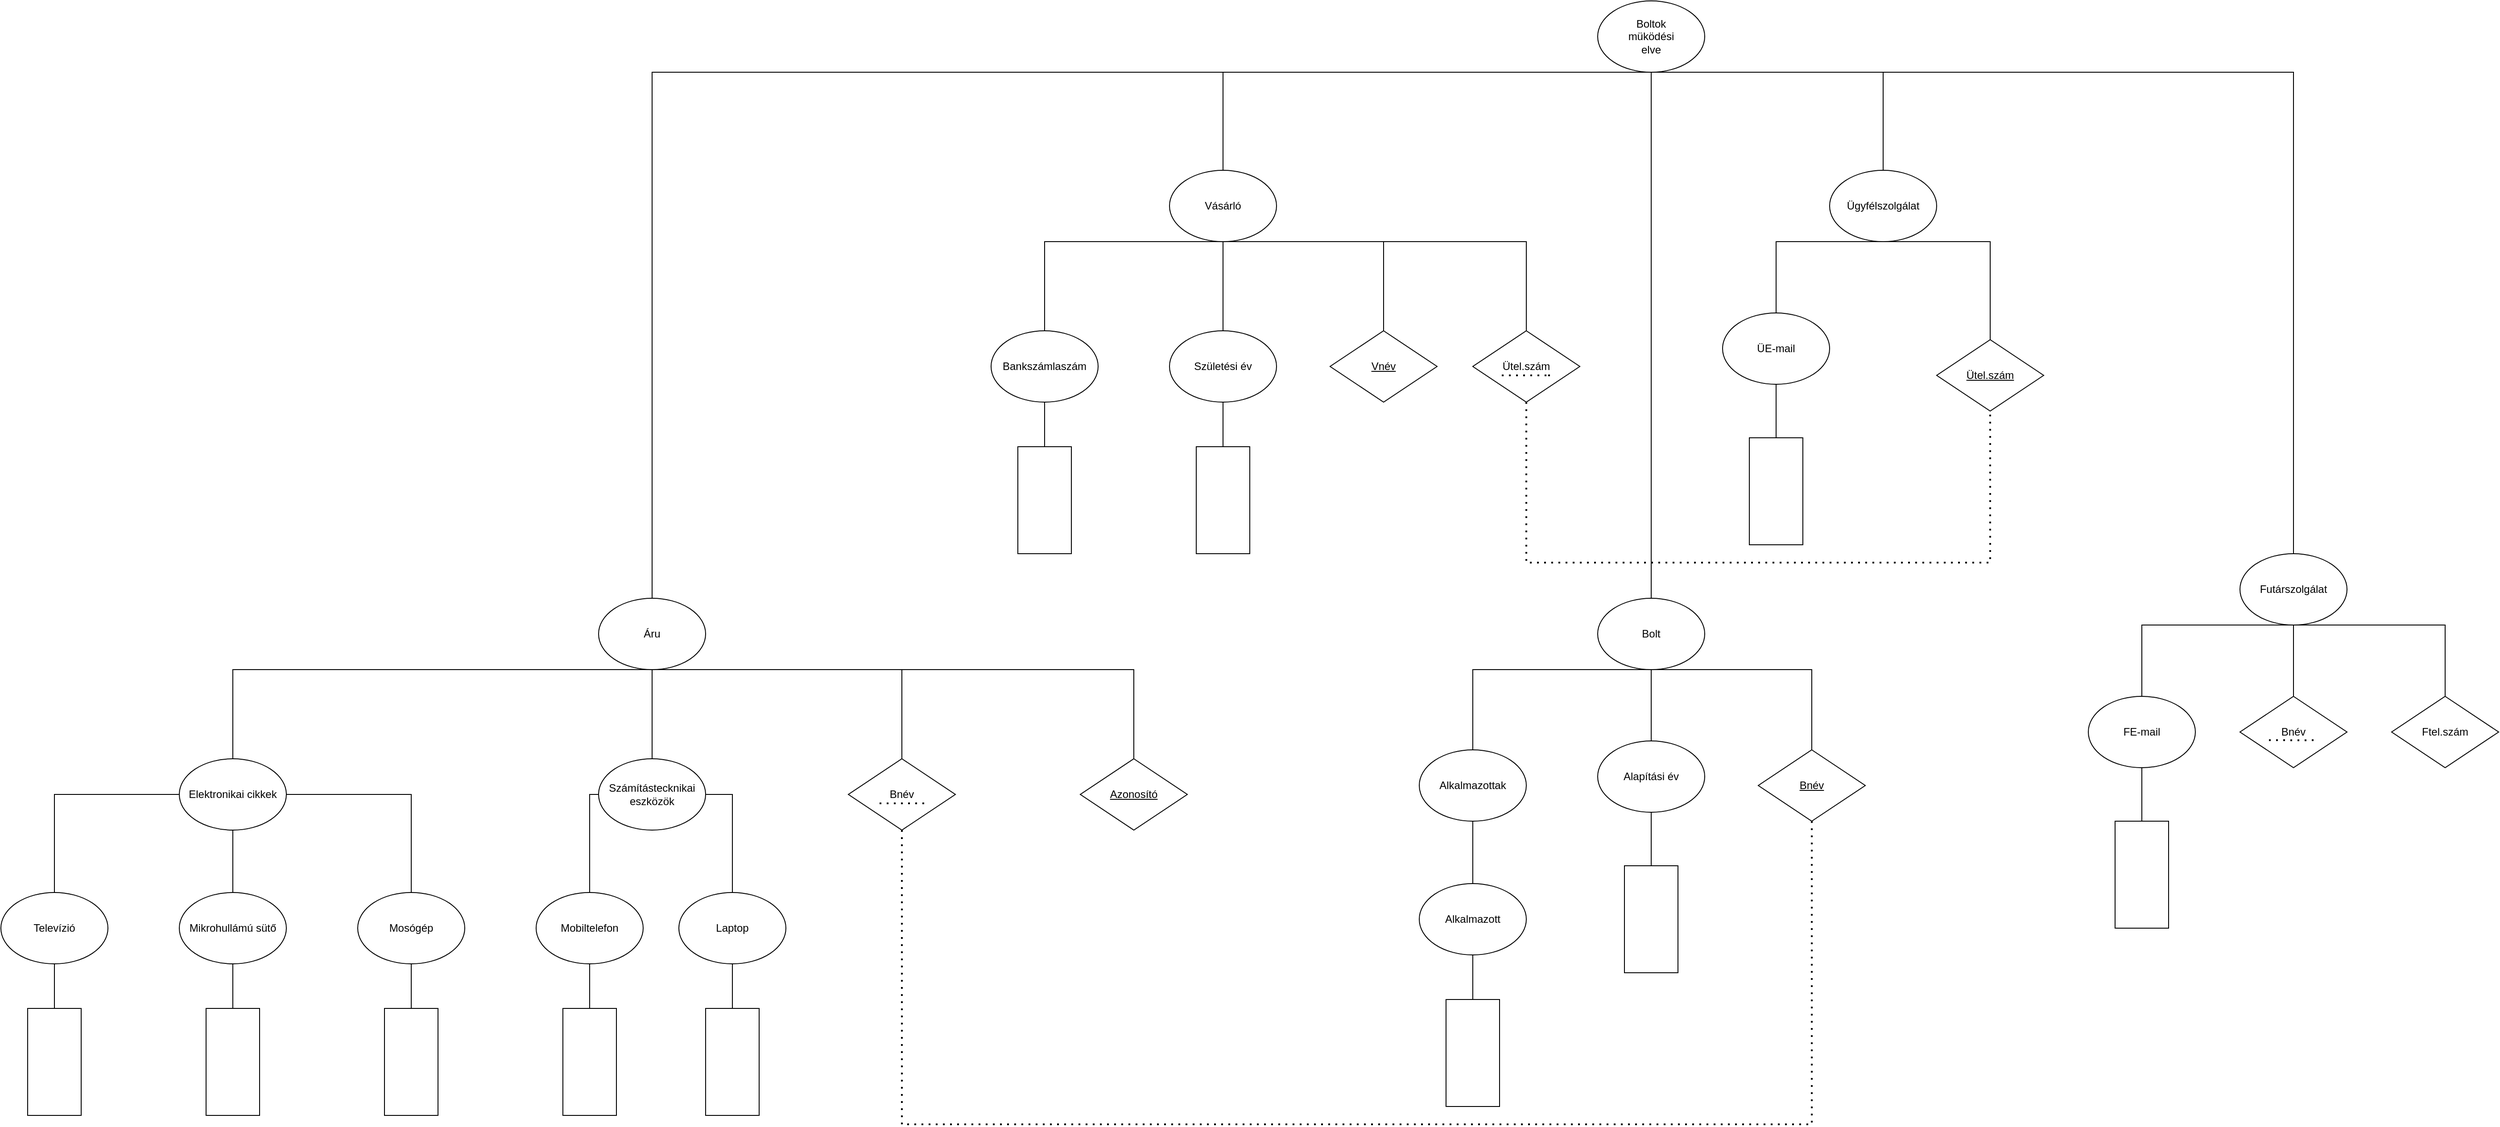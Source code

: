 <mxfile version="15.4.0" type="device"><diagram id="wD5lcs4EdKLwnBjkkp5V" name="1 oldal"><mxGraphModel dx="2130" dy="1078" grid="1" gridSize="10" guides="1" tooltips="1" connect="1" arrows="1" fold="1" page="1" pageScale="1" pageWidth="827" pageHeight="1169" math="0" shadow="0"><root><mxCell id="0"/><mxCell id="1" parent="0"/><mxCell id="D-Yn19GpPXCEcax6lnc0-13" value="Áru" style="ellipse;whiteSpace=wrap;html=1;" parent="1" vertex="1"><mxGeometry x="670" y="710" width="120" height="80" as="geometry"/></mxCell><mxCell id="D-Yn19GpPXCEcax6lnc0-14" value="Vásárló" style="ellipse;whiteSpace=wrap;html=1;" parent="1" vertex="1"><mxGeometry x="1310" y="230" width="120" height="80" as="geometry"/></mxCell><mxCell id="D-Yn19GpPXCEcax6lnc0-15" value="Bolt" style="ellipse;whiteSpace=wrap;html=1;" parent="1" vertex="1"><mxGeometry x="1790" y="710" width="120" height="80" as="geometry"/></mxCell><mxCell id="D-Yn19GpPXCEcax6lnc0-16" value="Ügyfélszolgálat" style="ellipse;whiteSpace=wrap;html=1;" parent="1" vertex="1"><mxGeometry x="2050" y="230" width="120" height="80" as="geometry"/></mxCell><mxCell id="D-Yn19GpPXCEcax6lnc0-17" value="Futárszolgálat" style="ellipse;whiteSpace=wrap;html=1;" parent="1" vertex="1"><mxGeometry x="2510" y="660" width="120" height="80" as="geometry"/></mxCell><mxCell id="D-Yn19GpPXCEcax6lnc0-19" value="" style="endArrow=none;html=1;rounded=0;edgeStyle=orthogonalEdgeStyle;exitX=0.5;exitY=0;exitDx=0;exitDy=0;entryX=0.5;entryY=1;entryDx=0;entryDy=0;" parent="1" source="D-Yn19GpPXCEcax6lnc0-13" target="D-Yn19GpPXCEcax6lnc0-24" edge="1"><mxGeometry relative="1" as="geometry"><mxPoint x="170" y="100" as="sourcePoint"/><mxPoint x="1610" y="60" as="targetPoint"/><Array as="points"><mxPoint x="730" y="120"/></Array></mxGeometry></mxCell><mxCell id="D-Yn19GpPXCEcax6lnc0-21" value="" style="endArrow=none;html=1;rounded=0;edgeStyle=orthogonalEdgeStyle;entryX=0.5;entryY=0;entryDx=0;entryDy=0;exitX=0.5;exitY=1;exitDx=0;exitDy=0;" parent="1" source="D-Yn19GpPXCEcax6lnc0-24" target="D-Yn19GpPXCEcax6lnc0-15" edge="1"><mxGeometry relative="1" as="geometry"><mxPoint x="390" y="100" as="sourcePoint"/><mxPoint x="490" y="110" as="targetPoint"/><Array as="points"><mxPoint x="1850" y="160"/><mxPoint x="1850" y="160"/></Array></mxGeometry></mxCell><mxCell id="D-Yn19GpPXCEcax6lnc0-22" value="" style="endArrow=none;html=1;rounded=0;edgeStyle=orthogonalEdgeStyle;exitX=0.5;exitY=0;exitDx=0;exitDy=0;entryX=0.5;entryY=1;entryDx=0;entryDy=0;" parent="1" source="D-Yn19GpPXCEcax6lnc0-17" target="D-Yn19GpPXCEcax6lnc0-24" edge="1"><mxGeometry relative="1" as="geometry"><mxPoint x="120" y="291.72" as="sourcePoint"/><mxPoint x="432.426" y="88.284" as="targetPoint"/><Array as="points"><mxPoint x="2570" y="120"/></Array></mxGeometry></mxCell><mxCell id="D-Yn19GpPXCEcax6lnc0-24" value="Boltok &lt;br&gt;müködési &lt;br&gt;elve" style="ellipse;whiteSpace=wrap;html=1;" parent="1" vertex="1"><mxGeometry x="1790" y="40" width="120" height="80" as="geometry"/></mxCell><mxCell id="D-Yn19GpPXCEcax6lnc0-25" value="" style="endArrow=none;html=1;rounded=0;edgeStyle=orthogonalEdgeStyle;exitX=0.5;exitY=0;exitDx=0;exitDy=0;entryX=0.5;entryY=1;entryDx=0;entryDy=0;" parent="1" source="D-Yn19GpPXCEcax6lnc0-16" target="D-Yn19GpPXCEcax6lnc0-24" edge="1"><mxGeometry relative="1" as="geometry"><mxPoint x="380" y="520" as="sourcePoint"/><mxPoint x="810" y="360" as="targetPoint"/><Array as="points"><mxPoint x="2110" y="120"/></Array></mxGeometry></mxCell><mxCell id="D-Yn19GpPXCEcax6lnc0-26" value="" style="endArrow=none;html=1;rounded=0;edgeStyle=orthogonalEdgeStyle;exitX=0.5;exitY=0;exitDx=0;exitDy=0;entryX=0.5;entryY=1;entryDx=0;entryDy=0;" parent="1" source="D-Yn19GpPXCEcax6lnc0-14" target="D-Yn19GpPXCEcax6lnc0-24" edge="1"><mxGeometry relative="1" as="geometry"><mxPoint x="580" y="250" as="sourcePoint"/><mxPoint x="452.426" y="118.284" as="targetPoint"/><Array as="points"><mxPoint x="1370" y="120"/></Array></mxGeometry></mxCell><mxCell id="D-Yn19GpPXCEcax6lnc0-27" value="Elektronikai cikkek" style="ellipse;whiteSpace=wrap;html=1;" parent="1" vertex="1"><mxGeometry x="200" y="890" width="120" height="80" as="geometry"/></mxCell><mxCell id="D-Yn19GpPXCEcax6lnc0-29" value="Számítástecknikai eszközök" style="ellipse;whiteSpace=wrap;html=1;" parent="1" vertex="1"><mxGeometry x="670" y="890" width="120" height="80" as="geometry"/></mxCell><mxCell id="D-Yn19GpPXCEcax6lnc0-30" value="" style="endArrow=none;html=1;rounded=0;edgeStyle=orthogonalEdgeStyle;exitX=0.5;exitY=0;exitDx=0;exitDy=0;entryX=0.5;entryY=1;entryDx=0;entryDy=0;" parent="1" source="D-Yn19GpPXCEcax6lnc0-27" target="D-Yn19GpPXCEcax6lnc0-13" edge="1"><mxGeometry relative="1" as="geometry"><mxPoint x="290" y="890" as="sourcePoint"/><mxPoint x="780" y="790" as="targetPoint"/><Array as="points"><mxPoint x="260" y="790"/></Array></mxGeometry></mxCell><mxCell id="D-Yn19GpPXCEcax6lnc0-31" value="" style="endArrow=none;html=1;rounded=0;edgeStyle=orthogonalEdgeStyle;exitX=0.5;exitY=0;exitDx=0;exitDy=0;entryX=0.5;entryY=1;entryDx=0;entryDy=0;" parent="1" source="KEaVqRq01CryhqdNCDdt-5" target="D-Yn19GpPXCEcax6lnc0-13" edge="1"><mxGeometry relative="1" as="geometry"><mxPoint x="1010" y="890" as="sourcePoint"/><mxPoint x="880" y="790" as="targetPoint"/><Array as="points"><mxPoint x="1010" y="790"/></Array></mxGeometry></mxCell><mxCell id="D-Yn19GpPXCEcax6lnc0-33" value="Televízió" style="ellipse;whiteSpace=wrap;html=1;" parent="1" vertex="1"><mxGeometry y="1040" width="120" height="80" as="geometry"/></mxCell><mxCell id="D-Yn19GpPXCEcax6lnc0-34" value="Mikrohullámú sütő" style="ellipse;whiteSpace=wrap;html=1;" parent="1" vertex="1"><mxGeometry x="200" y="1040" width="120" height="80" as="geometry"/></mxCell><mxCell id="D-Yn19GpPXCEcax6lnc0-35" value="Mosógép" style="ellipse;whiteSpace=wrap;html=1;" parent="1" vertex="1"><mxGeometry x="400" y="1040" width="120" height="80" as="geometry"/></mxCell><mxCell id="D-Yn19GpPXCEcax6lnc0-36" value="" style="endArrow=none;html=1;rounded=0;edgeStyle=orthogonalEdgeStyle;exitX=0.5;exitY=0;exitDx=0;exitDy=0;entryX=0.5;entryY=1;entryDx=0;entryDy=0;" parent="1" source="D-Yn19GpPXCEcax6lnc0-29" target="D-Yn19GpPXCEcax6lnc0-13" edge="1"><mxGeometry relative="1" as="geometry"><mxPoint x="750" y="1010" as="sourcePoint"/><mxPoint x="590.0" y="860" as="targetPoint"/><Array as="points"><mxPoint x="730" y="890"/><mxPoint x="730" y="790"/></Array></mxGeometry></mxCell><mxCell id="D-Yn19GpPXCEcax6lnc0-37" value="Mobiltelefon" style="ellipse;whiteSpace=wrap;html=1;" parent="1" vertex="1"><mxGeometry x="600" y="1040" width="120" height="80" as="geometry"/></mxCell><mxCell id="D-Yn19GpPXCEcax6lnc0-38" value="Laptop" style="ellipse;whiteSpace=wrap;html=1;" parent="1" vertex="1"><mxGeometry x="760" y="1040" width="120" height="80" as="geometry"/></mxCell><mxCell id="D-Yn19GpPXCEcax6lnc0-39" value="" style="endArrow=none;html=1;rounded=0;edgeStyle=orthogonalEdgeStyle;exitX=0.5;exitY=0;exitDx=0;exitDy=0;entryX=0;entryY=0.5;entryDx=0;entryDy=0;" parent="1" source="D-Yn19GpPXCEcax6lnc0-33" target="D-Yn19GpPXCEcax6lnc0-27" edge="1"><mxGeometry relative="1" as="geometry"><mxPoint x="-20" y="1080" as="sourcePoint"/><mxPoint x="440" y="940" as="targetPoint"/><Array as="points"><mxPoint x="60" y="930"/></Array></mxGeometry></mxCell><mxCell id="D-Yn19GpPXCEcax6lnc0-40" value="" style="endArrow=none;html=1;rounded=0;edgeStyle=orthogonalEdgeStyle;exitX=0.5;exitY=0;exitDx=0;exitDy=0;entryX=1;entryY=0.5;entryDx=0;entryDy=0;" parent="1" source="D-Yn19GpPXCEcax6lnc0-35" target="D-Yn19GpPXCEcax6lnc0-27" edge="1"><mxGeometry relative="1" as="geometry"><mxPoint x="350" y="1030" as="sourcePoint"/><mxPoint x="810" y="890" as="targetPoint"/><Array as="points"><mxPoint x="460" y="930"/></Array></mxGeometry></mxCell><mxCell id="D-Yn19GpPXCEcax6lnc0-41" value="" style="endArrow=none;html=1;rounded=0;edgeStyle=orthogonalEdgeStyle;exitX=0.5;exitY=0;exitDx=0;exitDy=0;" parent="1" source="D-Yn19GpPXCEcax6lnc0-34" edge="1"><mxGeometry relative="1" as="geometry"><mxPoint x="290" y="920" as="sourcePoint"/><mxPoint x="260" y="970" as="targetPoint"/><Array as="points"><mxPoint x="260" y="1010"/><mxPoint x="260" y="1010"/></Array></mxGeometry></mxCell><mxCell id="D-Yn19GpPXCEcax6lnc0-42" value="" style="endArrow=none;html=1;rounded=0;edgeStyle=orthogonalEdgeStyle;exitX=0.5;exitY=0;exitDx=0;exitDy=0;entryX=0;entryY=0.5;entryDx=0;entryDy=0;" parent="1" source="D-Yn19GpPXCEcax6lnc0-37" target="D-Yn19GpPXCEcax6lnc0-29" edge="1"><mxGeometry relative="1" as="geometry"><mxPoint x="300" y="930" as="sourcePoint"/><mxPoint x="760" y="790" as="targetPoint"/><Array as="points"><mxPoint x="660" y="930"/></Array></mxGeometry></mxCell><mxCell id="D-Yn19GpPXCEcax6lnc0-43" value="" style="endArrow=none;html=1;rounded=0;edgeStyle=orthogonalEdgeStyle;exitX=0.5;exitY=0;exitDx=0;exitDy=0;entryX=1;entryY=0.5;entryDx=0;entryDy=0;" parent="1" source="D-Yn19GpPXCEcax6lnc0-38" target="D-Yn19GpPXCEcax6lnc0-29" edge="1"><mxGeometry relative="1" as="geometry"><mxPoint x="890" y="1030.0" as="sourcePoint"/><mxPoint x="950.0" y="920.0" as="targetPoint"/><Array as="points"><mxPoint x="820" y="1040"/><mxPoint x="820" y="930"/></Array></mxGeometry></mxCell><mxCell id="D-Yn19GpPXCEcax6lnc0-45" value="" style="endArrow=none;html=1;rounded=0;edgeStyle=orthogonalEdgeStyle;exitX=0.5;exitY=0;exitDx=0;exitDy=0;entryX=0.5;entryY=1;entryDx=0;entryDy=0;" parent="1" source="D-Yn19GpPXCEcax6lnc0-46" target="D-Yn19GpPXCEcax6lnc0-13" edge="1"><mxGeometry relative="1" as="geometry"><mxPoint x="1189" y="910" as="sourcePoint"/><mxPoint x="750" y="800" as="targetPoint"/><Array as="points"><mxPoint x="1270" y="790"/></Array></mxGeometry></mxCell><mxCell id="D-Yn19GpPXCEcax6lnc0-46" value="&lt;u&gt;Azonosító&lt;/u&gt;" style="rhombus;whiteSpace=wrap;html=1;" parent="1" vertex="1"><mxGeometry x="1210" y="890" width="120" height="80" as="geometry"/></mxCell><mxCell id="D-Yn19GpPXCEcax6lnc0-49" value="" style="rounded=0;whiteSpace=wrap;html=1;rotation=90;" parent="1" vertex="1"><mxGeometry x="760" y="1200" width="120" height="60" as="geometry"/></mxCell><mxCell id="D-Yn19GpPXCEcax6lnc0-50" value="" style="rounded=0;whiteSpace=wrap;html=1;rotation=90;" parent="1" vertex="1"><mxGeometry x="600" y="1200" width="120" height="60" as="geometry"/></mxCell><mxCell id="D-Yn19GpPXCEcax6lnc0-51" value="" style="rounded=0;whiteSpace=wrap;html=1;rotation=90;" parent="1" vertex="1"><mxGeometry x="400" y="1200" width="120" height="60" as="geometry"/></mxCell><mxCell id="D-Yn19GpPXCEcax6lnc0-52" value="" style="rounded=0;whiteSpace=wrap;html=1;rotation=90;" parent="1" vertex="1"><mxGeometry x="200" y="1200" width="120" height="60" as="geometry"/></mxCell><mxCell id="D-Yn19GpPXCEcax6lnc0-53" value="" style="rounded=0;whiteSpace=wrap;html=1;rotation=90;" parent="1" vertex="1"><mxGeometry y="1200" width="120" height="60" as="geometry"/></mxCell><mxCell id="D-Yn19GpPXCEcax6lnc0-54" value="" style="endArrow=none;html=1;rounded=0;edgeStyle=orthogonalEdgeStyle;exitX=0;exitY=0.5;exitDx=0;exitDy=0;entryX=0.5;entryY=1;entryDx=0;entryDy=0;" parent="1" source="D-Yn19GpPXCEcax6lnc0-53" target="D-Yn19GpPXCEcax6lnc0-33" edge="1"><mxGeometry relative="1" as="geometry"><mxPoint x="200" y="1250" as="sourcePoint"/><mxPoint x="60.0" y="1140" as="targetPoint"/><Array as="points"><mxPoint x="60" y="1160"/><mxPoint x="60" y="1160"/></Array></mxGeometry></mxCell><mxCell id="D-Yn19GpPXCEcax6lnc0-55" value="" style="endArrow=none;html=1;rounded=0;edgeStyle=orthogonalEdgeStyle;exitX=0;exitY=0.5;exitDx=0;exitDy=0;entryX=0.5;entryY=1;entryDx=0;entryDy=0;" parent="1" source="D-Yn19GpPXCEcax6lnc0-52" target="D-Yn19GpPXCEcax6lnc0-34" edge="1"><mxGeometry relative="1" as="geometry"><mxPoint x="227" y="1480" as="sourcePoint"/><mxPoint x="227" y="1430" as="targetPoint"/><Array as="points"><mxPoint x="260" y="1160"/><mxPoint x="260" y="1160"/></Array></mxGeometry></mxCell><mxCell id="D-Yn19GpPXCEcax6lnc0-56" value="" style="endArrow=none;html=1;rounded=0;edgeStyle=orthogonalEdgeStyle;exitX=0;exitY=0.5;exitDx=0;exitDy=0;entryX=0.5;entryY=1;entryDx=0;entryDy=0;" parent="1" source="D-Yn19GpPXCEcax6lnc0-51" target="D-Yn19GpPXCEcax6lnc0-35" edge="1"><mxGeometry relative="1" as="geometry"><mxPoint x="80" y="1190" as="sourcePoint"/><mxPoint x="80" y="1140" as="targetPoint"/><Array as="points"><mxPoint x="460" y="1150"/><mxPoint x="460" y="1150"/></Array></mxGeometry></mxCell><mxCell id="D-Yn19GpPXCEcax6lnc0-57" value="" style="endArrow=none;html=1;rounded=0;edgeStyle=orthogonalEdgeStyle;exitX=0;exitY=0.5;exitDx=0;exitDy=0;entryX=0.5;entryY=1;entryDx=0;entryDy=0;" parent="1" source="D-Yn19GpPXCEcax6lnc0-50" target="D-Yn19GpPXCEcax6lnc0-37" edge="1"><mxGeometry relative="1" as="geometry"><mxPoint x="90" y="1200" as="sourcePoint"/><mxPoint x="90" y="1150" as="targetPoint"/><Array as="points"><mxPoint x="660" y="1150"/><mxPoint x="660" y="1150"/></Array></mxGeometry></mxCell><mxCell id="D-Yn19GpPXCEcax6lnc0-58" value="" style="endArrow=none;html=1;rounded=0;edgeStyle=orthogonalEdgeStyle;exitX=0;exitY=0.5;exitDx=0;exitDy=0;entryX=0.5;entryY=1;entryDx=0;entryDy=0;" parent="1" source="D-Yn19GpPXCEcax6lnc0-49" target="D-Yn19GpPXCEcax6lnc0-38" edge="1"><mxGeometry relative="1" as="geometry"><mxPoint x="100" y="1210" as="sourcePoint"/><mxPoint x="100" y="1160" as="targetPoint"/><Array as="points"><mxPoint x="820" y="1150"/><mxPoint x="820" y="1150"/></Array></mxGeometry></mxCell><mxCell id="D-Yn19GpPXCEcax6lnc0-62" value="Bankszámlaszám" style="ellipse;whiteSpace=wrap;html=1;" parent="1" vertex="1"><mxGeometry x="1110" y="410" width="120" height="80" as="geometry"/></mxCell><mxCell id="D-Yn19GpPXCEcax6lnc0-63" value="Születési év" style="ellipse;whiteSpace=wrap;html=1;" parent="1" vertex="1"><mxGeometry x="1310" y="410" width="120" height="80" as="geometry"/></mxCell><mxCell id="D-Yn19GpPXCEcax6lnc0-65" value="" style="endArrow=none;html=1;rounded=0;edgeStyle=orthogonalEdgeStyle;exitX=0.5;exitY=0;exitDx=0;exitDy=0;entryX=0.5;entryY=1;entryDx=0;entryDy=0;" parent="1" source="D-Yn19GpPXCEcax6lnc0-62" target="D-Yn19GpPXCEcax6lnc0-14" edge="1"><mxGeometry relative="1" as="geometry"><mxPoint x="1160" y="421.72" as="sourcePoint"/><mxPoint x="1527.574" y="280.004" as="targetPoint"/><Array as="points"><mxPoint x="1170" y="310"/></Array></mxGeometry></mxCell><mxCell id="D-Yn19GpPXCEcax6lnc0-66" value="" style="endArrow=none;html=1;rounded=0;edgeStyle=orthogonalEdgeStyle;exitX=0.5;exitY=0;exitDx=0;exitDy=0;entryX=0.5;entryY=1;entryDx=0;entryDy=0;" parent="1" source="D-Yn19GpPXCEcax6lnc0-63" target="D-Yn19GpPXCEcax6lnc0-14" edge="1"><mxGeometry relative="1" as="geometry"><mxPoint x="1180" y="420" as="sourcePoint"/><mxPoint x="1380" y="320" as="targetPoint"/><Array as="points"><mxPoint x="1370" y="340"/><mxPoint x="1370" y="340"/></Array></mxGeometry></mxCell><mxCell id="D-Yn19GpPXCEcax6lnc0-68" value="" style="rounded=0;whiteSpace=wrap;html=1;rotation=90;" parent="1" vertex="1"><mxGeometry x="1110" y="570" width="120" height="60" as="geometry"/></mxCell><mxCell id="D-Yn19GpPXCEcax6lnc0-69" value="" style="rounded=0;whiteSpace=wrap;html=1;rotation=90;" parent="1" vertex="1"><mxGeometry x="1310" y="570" width="120" height="60" as="geometry"/></mxCell><mxCell id="D-Yn19GpPXCEcax6lnc0-71" value="" style="endArrow=none;html=1;rounded=0;edgeStyle=orthogonalEdgeStyle;entryX=0.5;entryY=1;entryDx=0;entryDy=0;startArrow=none;exitX=0;exitY=0.5;exitDx=0;exitDy=0;" parent="1" source="D-Yn19GpPXCEcax6lnc0-68" target="D-Yn19GpPXCEcax6lnc0-62" edge="1"><mxGeometry relative="1" as="geometry"><mxPoint x="690" y="550" as="sourcePoint"/><mxPoint x="690" y="500" as="targetPoint"/><Array as="points"><mxPoint x="1170" y="500"/><mxPoint x="1170" y="500"/></Array></mxGeometry></mxCell><mxCell id="D-Yn19GpPXCEcax6lnc0-72" value="" style="endArrow=none;html=1;rounded=0;edgeStyle=orthogonalEdgeStyle;entryX=0.5;entryY=1;entryDx=0;entryDy=0;startArrow=none;exitX=0;exitY=0.5;exitDx=0;exitDy=0;" parent="1" source="D-Yn19GpPXCEcax6lnc0-69" target="D-Yn19GpPXCEcax6lnc0-63" edge="1"><mxGeometry relative="1" as="geometry"><mxPoint x="1180" y="550" as="sourcePoint"/><mxPoint x="1180" y="500" as="targetPoint"/><Array as="points"><mxPoint x="1370" y="520"/><mxPoint x="1370" y="520"/></Array></mxGeometry></mxCell><mxCell id="D-Yn19GpPXCEcax6lnc0-73" value="&lt;u&gt;Vnév&lt;/u&gt;" style="rhombus;whiteSpace=wrap;html=1;" parent="1" vertex="1"><mxGeometry x="1490" y="410" width="120" height="80" as="geometry"/></mxCell><mxCell id="D-Yn19GpPXCEcax6lnc0-74" value="" style="endArrow=none;html=1;rounded=0;edgeStyle=orthogonalEdgeStyle;exitX=0.5;exitY=0;exitDx=0;exitDy=0;entryX=0.5;entryY=1;entryDx=0;entryDy=0;" parent="1" source="D-Yn19GpPXCEcax6lnc0-73" target="D-Yn19GpPXCEcax6lnc0-14" edge="1"><mxGeometry relative="1" as="geometry"><mxPoint x="1831" y="410.0" as="sourcePoint"/><mxPoint x="1770" y="230" as="targetPoint"/><Array as="points"><mxPoint x="1550" y="310"/></Array></mxGeometry></mxCell><mxCell id="D-Yn19GpPXCEcax6lnc0-76" value="" style="endArrow=none;html=1;rounded=0;edgeStyle=orthogonalEdgeStyle;entryX=0.5;entryY=0;entryDx=0;entryDy=0;exitX=0.5;exitY=1;exitDx=0;exitDy=0;" parent="1" source="D-Yn19GpPXCEcax6lnc0-15" target="D-Yn19GpPXCEcax6lnc0-78" edge="1"><mxGeometry relative="1" as="geometry"><mxPoint x="1720" y="700" as="sourcePoint"/><mxPoint x="1720" y="840" as="targetPoint"/><Array as="points"><mxPoint x="1650" y="790"/><mxPoint x="1650" y="880"/></Array></mxGeometry></mxCell><mxCell id="D-Yn19GpPXCEcax6lnc0-78" value="Alkalmazottak" style="ellipse;whiteSpace=wrap;html=1;" parent="1" vertex="1"><mxGeometry x="1590" y="880" width="120" height="80" as="geometry"/></mxCell><mxCell id="D-Yn19GpPXCEcax6lnc0-79" value="Alkalmazott" style="ellipse;whiteSpace=wrap;html=1;" parent="1" vertex="1"><mxGeometry x="1590" y="1030" width="120" height="80" as="geometry"/></mxCell><mxCell id="D-Yn19GpPXCEcax6lnc0-80" value="" style="endArrow=none;html=1;rounded=0;edgeStyle=orthogonalEdgeStyle;entryX=0.5;entryY=1;entryDx=0;entryDy=0;exitX=0.5;exitY=0;exitDx=0;exitDy=0;" parent="1" source="D-Yn19GpPXCEcax6lnc0-79" target="D-Yn19GpPXCEcax6lnc0-78" edge="1"><mxGeometry relative="1" as="geometry"><mxPoint x="1860" y="800" as="sourcePoint"/><mxPoint x="1730" y="890" as="targetPoint"/><Array as="points"><mxPoint x="1650" y="990"/><mxPoint x="1650" y="990"/></Array></mxGeometry></mxCell><mxCell id="D-Yn19GpPXCEcax6lnc0-81" value="Alapítási év" style="ellipse;whiteSpace=wrap;html=1;" parent="1" vertex="1"><mxGeometry x="1790" y="870" width="120" height="80" as="geometry"/></mxCell><mxCell id="D-Yn19GpPXCEcax6lnc0-82" value="" style="endArrow=none;html=1;rounded=0;edgeStyle=orthogonalEdgeStyle;entryX=0.5;entryY=0;entryDx=0;entryDy=0;exitX=0.5;exitY=1;exitDx=0;exitDy=0;" parent="1" source="D-Yn19GpPXCEcax6lnc0-15" target="D-Yn19GpPXCEcax6lnc0-81" edge="1"><mxGeometry relative="1" as="geometry"><mxPoint x="1860" y="800" as="sourcePoint"/><mxPoint x="1740" y="890" as="targetPoint"/><Array as="points"><mxPoint x="1850" y="840"/><mxPoint x="1850" y="840"/></Array></mxGeometry></mxCell><mxCell id="D-Yn19GpPXCEcax6lnc0-83" value="&lt;u&gt;Bnév&lt;/u&gt;" style="rhombus;whiteSpace=wrap;html=1;" parent="1" vertex="1"><mxGeometry x="1970" y="880" width="120" height="80" as="geometry"/></mxCell><mxCell id="D-Yn19GpPXCEcax6lnc0-84" value="" style="endArrow=none;html=1;rounded=0;edgeStyle=orthogonalEdgeStyle;entryX=0.5;entryY=0;entryDx=0;entryDy=0;exitX=0.5;exitY=1;exitDx=0;exitDy=0;" parent="1" source="D-Yn19GpPXCEcax6lnc0-15" target="D-Yn19GpPXCEcax6lnc0-83" edge="1"><mxGeometry relative="1" as="geometry"><mxPoint x="2040" y="790" as="sourcePoint"/><mxPoint x="2160" y="880" as="targetPoint"/><Array as="points"><mxPoint x="2030" y="790"/></Array></mxGeometry></mxCell><mxCell id="D-Yn19GpPXCEcax6lnc0-85" value="" style="rounded=0;whiteSpace=wrap;html=1;rotation=90;" parent="1" vertex="1"><mxGeometry x="1590" y="1190" width="120" height="60" as="geometry"/></mxCell><mxCell id="D-Yn19GpPXCEcax6lnc0-86" value="" style="endArrow=none;html=1;rounded=0;edgeStyle=orthogonalEdgeStyle;entryX=0.5;entryY=1;entryDx=0;entryDy=0;exitX=0;exitY=0.5;exitDx=0;exitDy=0;" parent="1" source="D-Yn19GpPXCEcax6lnc0-85" target="D-Yn19GpPXCEcax6lnc0-79" edge="1"><mxGeometry relative="1" as="geometry"><mxPoint x="1730" y="1040" as="sourcePoint"/><mxPoint x="1740" y="970" as="targetPoint"/><Array as="points"><mxPoint x="1650" y="1130"/><mxPoint x="1650" y="1130"/></Array></mxGeometry></mxCell><mxCell id="D-Yn19GpPXCEcax6lnc0-87" value="" style="endArrow=none;html=1;rounded=0;edgeStyle=orthogonalEdgeStyle;entryX=0.5;entryY=1;entryDx=0;entryDy=0;exitX=0;exitY=0.5;exitDx=0;exitDy=0;" parent="1" source="D-Yn19GpPXCEcax6lnc0-88" target="D-Yn19GpPXCEcax6lnc0-81" edge="1"><mxGeometry relative="1" as="geometry"><mxPoint x="1990" y="1070" as="sourcePoint"/><mxPoint x="2000" y="1000" as="targetPoint"/><Array as="points"/></mxGeometry></mxCell><mxCell id="D-Yn19GpPXCEcax6lnc0-88" value="" style="rounded=0;whiteSpace=wrap;html=1;rotation=90;" parent="1" vertex="1"><mxGeometry x="1790" y="1040" width="120" height="60" as="geometry"/></mxCell><mxCell id="D-Yn19GpPXCEcax6lnc0-92" value="ÜE-mail" style="ellipse;whiteSpace=wrap;html=1;" parent="1" vertex="1"><mxGeometry x="1930" y="390" width="120" height="80" as="geometry"/></mxCell><mxCell id="D-Yn19GpPXCEcax6lnc0-94" value="&lt;u&gt;Ütel.szám&lt;/u&gt;" style="rhombus;whiteSpace=wrap;html=1;" parent="1" vertex="1"><mxGeometry x="2170" y="420" width="120" height="80" as="geometry"/></mxCell><mxCell id="D-Yn19GpPXCEcax6lnc0-95" value="" style="endArrow=none;html=1;rounded=0;edgeStyle=orthogonalEdgeStyle;entryX=0.5;entryY=0;entryDx=0;entryDy=0;exitX=0.5;exitY=1;exitDx=0;exitDy=0;" parent="1" source="D-Yn19GpPXCEcax6lnc0-16" target="D-Yn19GpPXCEcax6lnc0-92" edge="1"><mxGeometry relative="1" as="geometry"><mxPoint x="1970" y="340" as="sourcePoint"/><mxPoint x="2150" y="430" as="targetPoint"/><Array as="points"><mxPoint x="1990" y="310"/></Array></mxGeometry></mxCell><mxCell id="D-Yn19GpPXCEcax6lnc0-96" value="" style="endArrow=none;html=1;rounded=0;edgeStyle=orthogonalEdgeStyle;entryX=0.5;entryY=0;entryDx=0;entryDy=0;exitX=0.5;exitY=1;exitDx=0;exitDy=0;" parent="1" source="D-Yn19GpPXCEcax6lnc0-16" target="D-Yn19GpPXCEcax6lnc0-94" edge="1"><mxGeometry relative="1" as="geometry"><mxPoint x="1640" y="330" as="sourcePoint"/><mxPoint x="2230" y="390" as="targetPoint"/><Array as="points"><mxPoint x="2230" y="310"/></Array></mxGeometry></mxCell><mxCell id="D-Yn19GpPXCEcax6lnc0-97" value="" style="rounded=0;whiteSpace=wrap;html=1;rotation=90;" parent="1" vertex="1"><mxGeometry x="1930" y="560" width="120" height="60" as="geometry"/></mxCell><mxCell id="D-Yn19GpPXCEcax6lnc0-98" value="" style="endArrow=none;html=1;rounded=0;edgeStyle=orthogonalEdgeStyle;entryX=0.5;entryY=1;entryDx=0;entryDy=0;exitX=0;exitY=0.5;exitDx=0;exitDy=0;" parent="1" source="D-Yn19GpPXCEcax6lnc0-97" target="D-Yn19GpPXCEcax6lnc0-92" edge="1"><mxGeometry relative="1" as="geometry"><mxPoint x="1630" y="540" as="sourcePoint"/><mxPoint x="1630" y="480" as="targetPoint"/><Array as="points"><mxPoint x="1990" y="510"/><mxPoint x="1990" y="510"/></Array></mxGeometry></mxCell><mxCell id="D-Yn19GpPXCEcax6lnc0-99" value="FE-mail" style="ellipse;whiteSpace=wrap;html=1;" parent="1" vertex="1"><mxGeometry x="2340" y="820" width="120" height="80" as="geometry"/></mxCell><mxCell id="D-Yn19GpPXCEcax6lnc0-101" value="Ftel.szám" style="rhombus;whiteSpace=wrap;html=1;" parent="1" vertex="1"><mxGeometry x="2680" y="820" width="120" height="80" as="geometry"/></mxCell><mxCell id="D-Yn19GpPXCEcax6lnc0-102" value="" style="rounded=0;whiteSpace=wrap;html=1;rotation=90;" parent="1" vertex="1"><mxGeometry x="2340" y="990" width="120" height="60" as="geometry"/></mxCell><mxCell id="D-Yn19GpPXCEcax6lnc0-104" value="" style="endArrow=none;html=1;rounded=0;edgeStyle=orthogonalEdgeStyle;entryX=0.5;entryY=0;entryDx=0;entryDy=0;exitX=0.5;exitY=1;exitDx=0;exitDy=0;" parent="1" source="D-Yn19GpPXCEcax6lnc0-17" target="D-Yn19GpPXCEcax6lnc0-99" edge="1"><mxGeometry relative="1" as="geometry"><mxPoint x="2240" y="700" as="sourcePoint"/><mxPoint x="2360" y="780" as="targetPoint"/><Array as="points"><mxPoint x="2400" y="740"/></Array></mxGeometry></mxCell><mxCell id="D-Yn19GpPXCEcax6lnc0-105" value="" style="endArrow=none;html=1;rounded=0;edgeStyle=orthogonalEdgeStyle;entryX=0.5;entryY=0;entryDx=0;entryDy=0;exitX=0.5;exitY=1;exitDx=0;exitDy=0;" parent="1" source="D-Yn19GpPXCEcax6lnc0-17" target="D-Yn19GpPXCEcax6lnc0-101" edge="1"><mxGeometry relative="1" as="geometry"><mxPoint x="2650" y="730" as="sourcePoint"/><mxPoint x="2770" y="810" as="targetPoint"/><Array as="points"><mxPoint x="2740" y="740"/></Array></mxGeometry></mxCell><mxCell id="D-Yn19GpPXCEcax6lnc0-106" value="" style="endArrow=none;html=1;rounded=0;edgeStyle=orthogonalEdgeStyle;entryX=0.5;entryY=0;entryDx=0;entryDy=0;exitX=0.5;exitY=1;exitDx=0;exitDy=0;" parent="1" source="D-Yn19GpPXCEcax6lnc0-17" target="KEaVqRq01CryhqdNCDdt-13" edge="1"><mxGeometry relative="1" as="geometry"><mxPoint x="2080" y="770" as="sourcePoint"/><mxPoint x="2570" y="820" as="targetPoint"/><Array as="points"><mxPoint x="2570" y="830"/></Array></mxGeometry></mxCell><mxCell id="D-Yn19GpPXCEcax6lnc0-107" value="" style="endArrow=none;html=1;rounded=0;edgeStyle=orthogonalEdgeStyle;entryX=0;entryY=0.5;entryDx=0;entryDy=0;exitX=0.5;exitY=1;exitDx=0;exitDy=0;" parent="1" source="D-Yn19GpPXCEcax6lnc0-99" target="D-Yn19GpPXCEcax6lnc0-102" edge="1"><mxGeometry relative="1" as="geometry"><mxPoint x="2210" y="1000" as="sourcePoint"/><mxPoint x="2330" y="1080" as="targetPoint"/><Array as="points"><mxPoint x="2400" y="940"/><mxPoint x="2400" y="940"/></Array></mxGeometry></mxCell><mxCell id="KEaVqRq01CryhqdNCDdt-1" value="" style="endArrow=none;html=1;rounded=0;edgeStyle=orthogonalEdgeStyle;entryX=0.5;entryY=1;entryDx=0;entryDy=0;exitX=0.5;exitY=0;exitDx=0;exitDy=0;" edge="1" parent="1" source="KEaVqRq01CryhqdNCDdt-3" target="D-Yn19GpPXCEcax6lnc0-14"><mxGeometry relative="1" as="geometry"><mxPoint x="1867" y="415" as="sourcePoint"/><mxPoint x="1750" y="310" as="targetPoint"/><Array as="points"><mxPoint x="1710" y="310"/></Array></mxGeometry></mxCell><mxCell id="KEaVqRq01CryhqdNCDdt-3" value="Ütel.szám" style="rhombus;whiteSpace=wrap;html=1;" vertex="1" parent="1"><mxGeometry x="1650" y="410" width="120" height="80" as="geometry"/></mxCell><mxCell id="KEaVqRq01CryhqdNCDdt-4" value="" style="endArrow=none;dashed=1;html=1;dashPattern=1 3;strokeWidth=2;rounded=0;edgeStyle=orthogonalEdgeStyle;exitX=0.5;exitY=1;exitDx=0;exitDy=0;entryX=0.5;entryY=1;entryDx=0;entryDy=0;" edge="1" parent="1" source="KEaVqRq01CryhqdNCDdt-3" target="D-Yn19GpPXCEcax6lnc0-94"><mxGeometry width="50" height="50" relative="1" as="geometry"><mxPoint x="1690" y="570" as="sourcePoint"/><mxPoint x="1740" y="520" as="targetPoint"/><Array as="points"><mxPoint x="1710" y="670"/><mxPoint x="2230" y="670"/></Array></mxGeometry></mxCell><mxCell id="KEaVqRq01CryhqdNCDdt-5" value="Bnév" style="rhombus;whiteSpace=wrap;html=1;" vertex="1" parent="1"><mxGeometry x="950" y="890" width="120" height="80" as="geometry"/></mxCell><mxCell id="KEaVqRq01CryhqdNCDdt-6" value="" style="endArrow=none;dashed=1;html=1;dashPattern=1 3;strokeWidth=2;rounded=0;edgeStyle=orthogonalEdgeStyle;exitX=0.5;exitY=1;exitDx=0;exitDy=0;entryX=0.5;entryY=1;entryDx=0;entryDy=0;" edge="1" parent="1" source="KEaVqRq01CryhqdNCDdt-5" target="D-Yn19GpPXCEcax6lnc0-83"><mxGeometry width="50" height="50" relative="1" as="geometry"><mxPoint x="695" y="570" as="sourcePoint"/><mxPoint x="1765" y="560" as="targetPoint"/><Array as="points"><mxPoint x="1010" y="1300"/><mxPoint x="2030" y="1300"/></Array></mxGeometry></mxCell><mxCell id="KEaVqRq01CryhqdNCDdt-11" value="" style="endArrow=none;dashed=1;html=1;dashPattern=1 3;strokeWidth=2;rounded=0;edgeStyle=orthogonalEdgeStyle;" edge="1" parent="1"><mxGeometry width="50" height="50" relative="1" as="geometry"><mxPoint x="985" y="940" as="sourcePoint"/><mxPoint x="1035" y="940" as="targetPoint"/></mxGeometry></mxCell><mxCell id="KEaVqRq01CryhqdNCDdt-12" value="" style="endArrow=none;dashed=1;html=1;dashPattern=1 3;strokeWidth=2;rounded=0;edgeStyle=orthogonalEdgeStyle;" edge="1" parent="1"><mxGeometry width="50" height="50" relative="1" as="geometry"><mxPoint x="1682.5" y="460" as="sourcePoint"/><mxPoint x="1732.5" y="460" as="targetPoint"/><Array as="points"><mxPoint x="1737.5" y="460"/><mxPoint x="1737.5" y="460"/></Array></mxGeometry></mxCell><mxCell id="KEaVqRq01CryhqdNCDdt-13" value="Bnév" style="rhombus;whiteSpace=wrap;html=1;" vertex="1" parent="1"><mxGeometry x="2510" y="820" width="120" height="80" as="geometry"/></mxCell><mxCell id="KEaVqRq01CryhqdNCDdt-14" value="" style="endArrow=none;dashed=1;html=1;dashPattern=1 3;strokeWidth=2;rounded=0;edgeStyle=orthogonalEdgeStyle;" edge="1" parent="1"><mxGeometry width="50" height="50" relative="1" as="geometry"><mxPoint x="2542.5" y="869.17" as="sourcePoint"/><mxPoint x="2592.5" y="869.17" as="targetPoint"/><Array as="points"><mxPoint x="2580" y="869"/><mxPoint x="2580" y="869"/></Array></mxGeometry></mxCell></root></mxGraphModel></diagram></mxfile>
